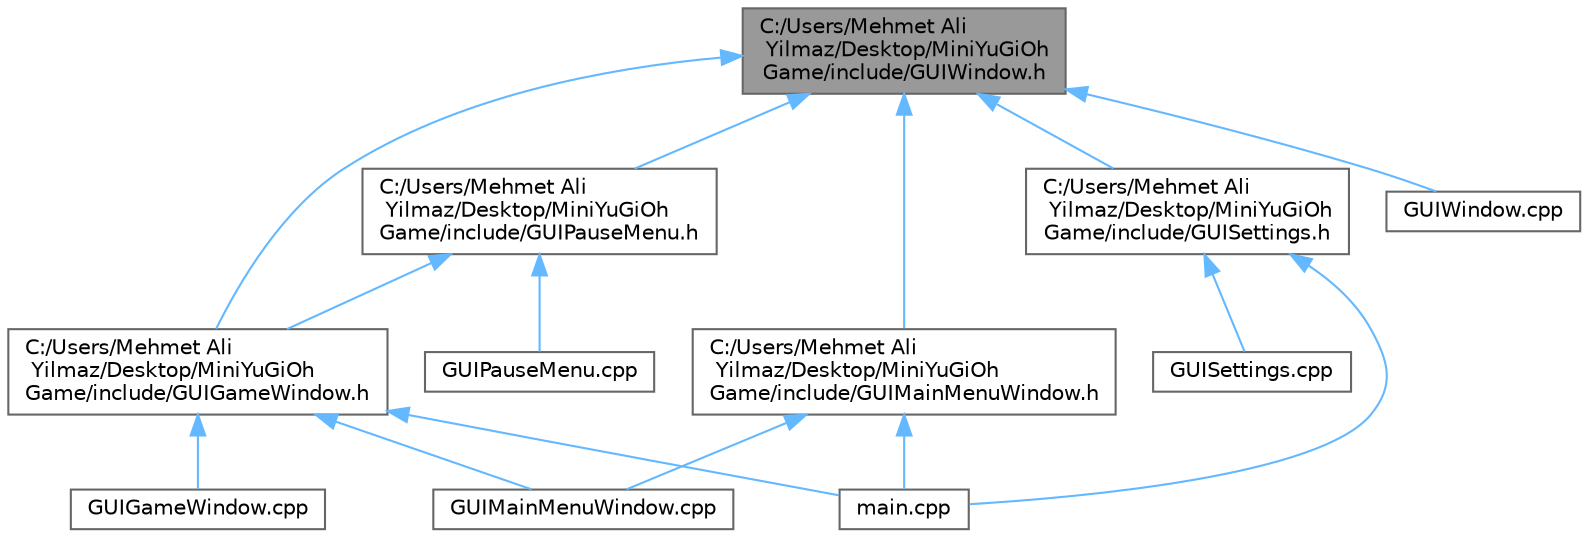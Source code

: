 digraph "C:/Users/Mehmet Ali Yilmaz/Desktop/MiniYuGiOhGame/include/GUIWindow.h"
{
 // LATEX_PDF_SIZE
  bgcolor="transparent";
  edge [fontname=Helvetica,fontsize=10,labelfontname=Helvetica,labelfontsize=10];
  node [fontname=Helvetica,fontsize=10,shape=box,height=0.2,width=0.4];
  Node1 [id="Node000001",label="C:/Users/Mehmet Ali\l Yilmaz/Desktop/MiniYuGiOh\lGame/include/GUIWindow.h",height=0.2,width=0.4,color="gray40", fillcolor="grey60", style="filled", fontcolor="black",tooltip=" "];
  Node1 -> Node2 [id="edge1_Node000001_Node000002",dir="back",color="steelblue1",style="solid",tooltip=" "];
  Node2 [id="Node000002",label="C:/Users/Mehmet Ali\l Yilmaz/Desktop/MiniYuGiOh\lGame/include/GUIGameWindow.h",height=0.2,width=0.4,color="grey40", fillcolor="white", style="filled",URL="$_g_u_i_game_window_8h.html",tooltip=" "];
  Node2 -> Node3 [id="edge2_Node000002_Node000003",dir="back",color="steelblue1",style="solid",tooltip=" "];
  Node3 [id="Node000003",label="GUIGameWindow.cpp",height=0.2,width=0.4,color="grey40", fillcolor="white", style="filled",URL="$_g_u_i_game_window_8cpp.html",tooltip=" "];
  Node2 -> Node4 [id="edge3_Node000002_Node000004",dir="back",color="steelblue1",style="solid",tooltip=" "];
  Node4 [id="Node000004",label="GUIMainMenuWindow.cpp",height=0.2,width=0.4,color="grey40", fillcolor="white", style="filled",URL="$_g_u_i_main_menu_window_8cpp.html",tooltip=" "];
  Node2 -> Node5 [id="edge4_Node000002_Node000005",dir="back",color="steelblue1",style="solid",tooltip=" "];
  Node5 [id="Node000005",label="main.cpp",height=0.2,width=0.4,color="grey40", fillcolor="white", style="filled",URL="$main_8cpp.html",tooltip=" "];
  Node1 -> Node6 [id="edge5_Node000001_Node000006",dir="back",color="steelblue1",style="solid",tooltip=" "];
  Node6 [id="Node000006",label="C:/Users/Mehmet Ali\l Yilmaz/Desktop/MiniYuGiOh\lGame/include/GUIMainMenuWindow.h",height=0.2,width=0.4,color="grey40", fillcolor="white", style="filled",URL="$_g_u_i_main_menu_window_8h.html",tooltip="This file contains the GUIMainMenuWindow class which handles the main menu window of the MiniYugioh g..."];
  Node6 -> Node4 [id="edge6_Node000006_Node000004",dir="back",color="steelblue1",style="solid",tooltip=" "];
  Node6 -> Node5 [id="edge7_Node000006_Node000005",dir="back",color="steelblue1",style="solid",tooltip=" "];
  Node1 -> Node7 [id="edge8_Node000001_Node000007",dir="back",color="steelblue1",style="solid",tooltip=" "];
  Node7 [id="Node000007",label="C:/Users/Mehmet Ali\l Yilmaz/Desktop/MiniYuGiOh\lGame/include/GUIPauseMenu.h",height=0.2,width=0.4,color="grey40", fillcolor="white", style="filled",URL="$_g_u_i_pause_menu_8h.html",tooltip="This file contains the GUIPauseMenu class which handles the pause menu of the MiniYugioh game."];
  Node7 -> Node2 [id="edge9_Node000007_Node000002",dir="back",color="steelblue1",style="solid",tooltip=" "];
  Node7 -> Node8 [id="edge10_Node000007_Node000008",dir="back",color="steelblue1",style="solid",tooltip=" "];
  Node8 [id="Node000008",label="GUIPauseMenu.cpp",height=0.2,width=0.4,color="grey40", fillcolor="white", style="filled",URL="$_g_u_i_pause_menu_8cpp.html",tooltip=" "];
  Node1 -> Node9 [id="edge11_Node000001_Node000009",dir="back",color="steelblue1",style="solid",tooltip=" "];
  Node9 [id="Node000009",label="C:/Users/Mehmet Ali\l Yilmaz/Desktop/MiniYuGiOh\lGame/include/GUISettings.h",height=0.2,width=0.4,color="grey40", fillcolor="white", style="filled",URL="$_g_u_i_settings_8h.html",tooltip="This file contains the GUISettings class which handles the GUI settings of the MiniYugioh game."];
  Node9 -> Node10 [id="edge12_Node000009_Node000010",dir="back",color="steelblue1",style="solid",tooltip=" "];
  Node10 [id="Node000010",label="GUISettings.cpp",height=0.2,width=0.4,color="grey40", fillcolor="white", style="filled",URL="$_g_u_i_settings_8cpp.html",tooltip=" "];
  Node9 -> Node5 [id="edge13_Node000009_Node000005",dir="back",color="steelblue1",style="solid",tooltip=" "];
  Node1 -> Node11 [id="edge14_Node000001_Node000011",dir="back",color="steelblue1",style="solid",tooltip=" "];
  Node11 [id="Node000011",label="GUIWindow.cpp",height=0.2,width=0.4,color="grey40", fillcolor="white", style="filled",URL="$_g_u_i_window_8cpp.html",tooltip=" "];
}
